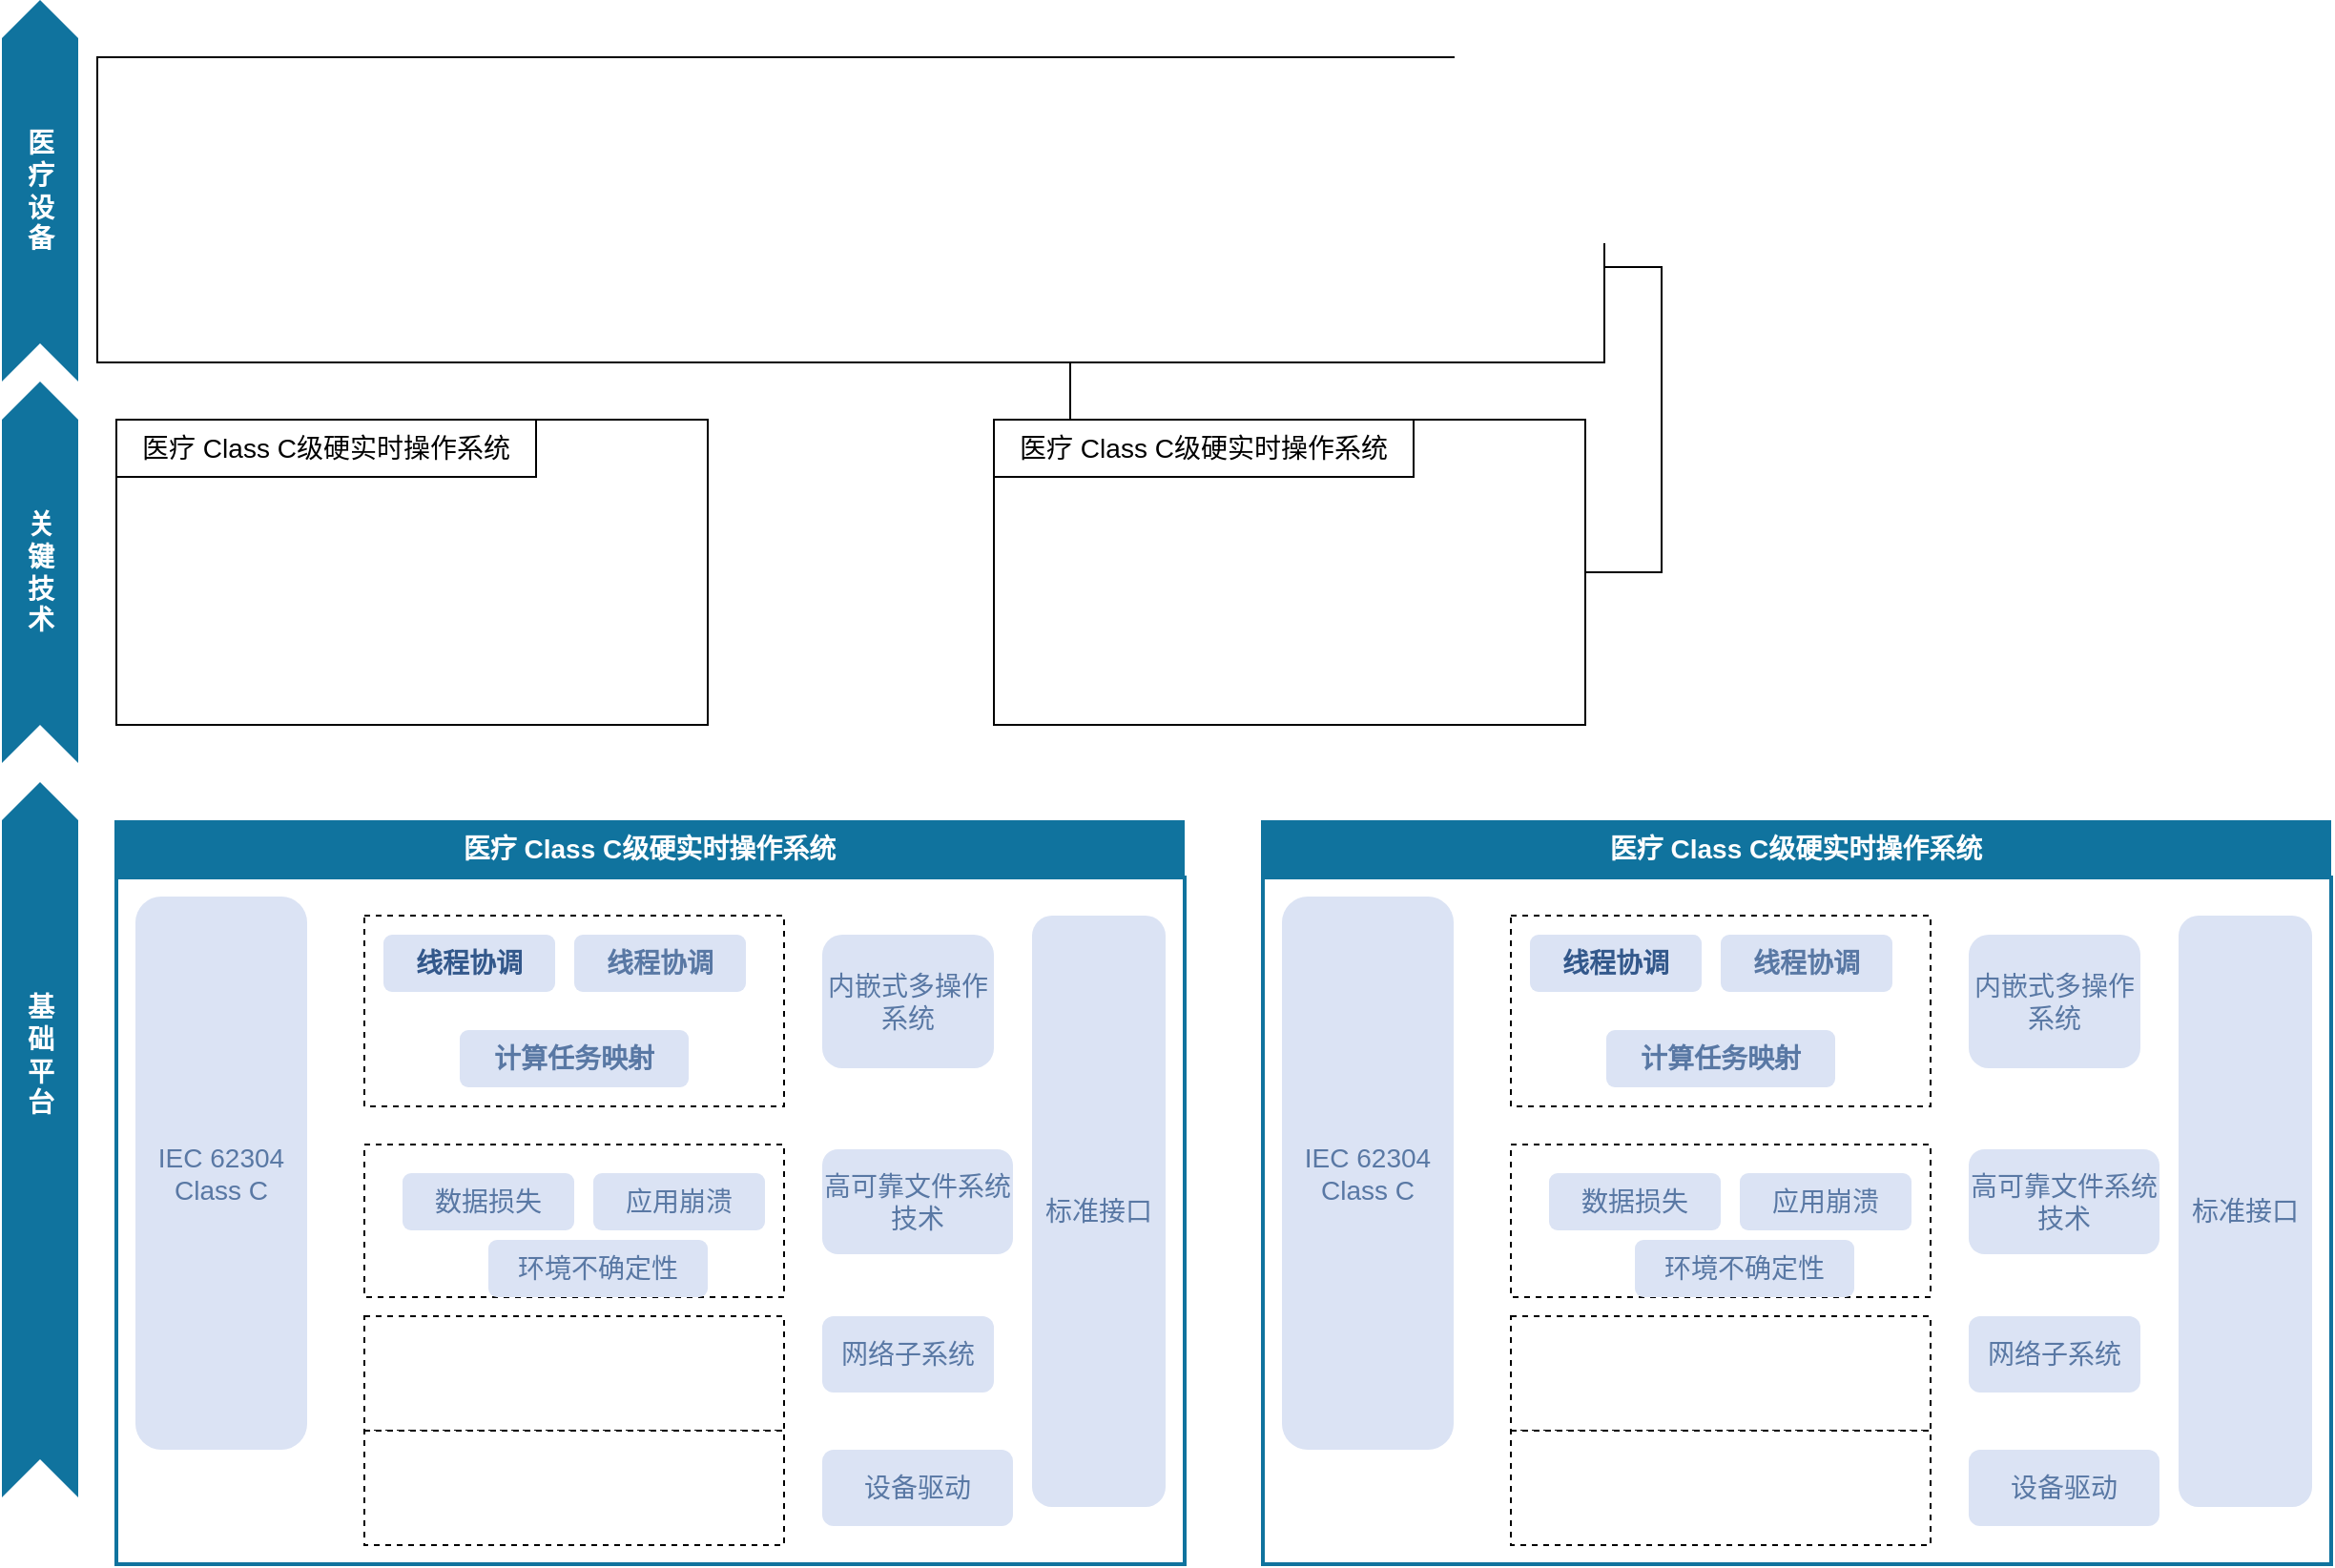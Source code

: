 <mxfile version="17.2.4" type="github">
  <diagram id="nfGo_dEASCfMza-7uzMA" name="Page-1">
    <mxGraphModel dx="1272" dy="2055" grid="1" gridSize="10" guides="1" tooltips="1" connect="1" arrows="1" fold="1" page="1" pageScale="1" pageWidth="827" pageHeight="1169" math="0" shadow="0">
      <root>
        <mxCell id="0" />
        <mxCell id="1" parent="0" />
        <mxCell id="fsiCqrYENN0JWxtmwpdx-13" value="" style="rounded=0;whiteSpace=wrap;html=1;fontSize=14;fontColor=#FFFFFF;strokeColor=#10739E;strokeWidth=2;" vertex="1" parent="1">
          <mxGeometry x="200" y="400" width="560" height="360" as="geometry" />
        </mxCell>
        <mxCell id="fsiCqrYENN0JWxtmwpdx-4" value="" style="group" vertex="1" connectable="0" parent="1">
          <mxGeometry x="140" y="350" width="207.5" height="240" as="geometry" />
        </mxCell>
        <mxCell id="fsiCqrYENN0JWxtmwpdx-1" value="" style="html=1;shape=mxgraph.infographic.ribbonSimple;notch1=20;notch2=20;fillColor=#10739E;strokeColor=none;align=center;verticalAlign=middle;fontColor=#ffffff;fontSize=14;fontStyle=1;rotation=90;horizontal=1;direction=west;flipV=0;flipH=0;textDirection=rtl;" vertex="1" parent="fsiCqrYENN0JWxtmwpdx-4">
          <mxGeometry x="-167.5" y="167.5" width="375" height="40" as="geometry" />
        </mxCell>
        <mxCell id="fsiCqrYENN0JWxtmwpdx-2" value="&lt;font color=&quot;#ffffff&quot; style=&quot;font-size: 14px&quot;&gt;&lt;b&gt;基础平台&lt;/b&gt;&lt;/font&gt;" style="text;html=1;strokeColor=none;fillColor=none;align=center;verticalAlign=middle;whiteSpace=wrap;rounded=0;" vertex="1" parent="fsiCqrYENN0JWxtmwpdx-4">
          <mxGeometry x="7.5" y="45" width="25" height="195" as="geometry" />
        </mxCell>
        <mxCell id="fsiCqrYENN0JWxtmwpdx-5" value="" style="group" vertex="1" connectable="0" parent="1">
          <mxGeometry x="140" y="140" width="40" height="200" as="geometry" />
        </mxCell>
        <mxCell id="fsiCqrYENN0JWxtmwpdx-6" value="" style="html=1;shape=mxgraph.infographic.ribbonSimple;notch1=20;notch2=20;fillColor=#10739E;strokeColor=none;align=center;verticalAlign=middle;fontColor=#ffffff;fontSize=14;fontStyle=1;rotation=90;horizontal=1;direction=west;flipV=0;flipH=0;textDirection=rtl;" vertex="1" parent="fsiCqrYENN0JWxtmwpdx-5">
          <mxGeometry x="-80" y="80" width="200" height="40" as="geometry" />
        </mxCell>
        <mxCell id="fsiCqrYENN0JWxtmwpdx-7" value="&lt;font color=&quot;#ffffff&quot; style=&quot;font-size: 14px&quot;&gt;&lt;b&gt;关键技术&lt;/b&gt;&lt;/font&gt;" style="text;html=1;strokeColor=none;fillColor=none;align=center;verticalAlign=middle;whiteSpace=wrap;rounded=0;" vertex="1" parent="fsiCqrYENN0JWxtmwpdx-5">
          <mxGeometry x="7.5" y="45" width="25" height="110" as="geometry" />
        </mxCell>
        <mxCell id="fsiCqrYENN0JWxtmwpdx-14" value="&lt;font color=&quot;#ffffff&quot;&gt;&lt;b&gt;医疗 Class C级硬实时操作系统&lt;/b&gt;&lt;/font&gt;" style="rounded=0;whiteSpace=wrap;html=1;fontSize=14;fontColor=#000000;fillColor=#10739E;strokeColor=none;" vertex="1" parent="1">
          <mxGeometry x="199" y="370" width="561" height="30" as="geometry" />
        </mxCell>
        <mxCell id="fsiCqrYENN0JWxtmwpdx-15" value="" style="group" vertex="1" connectable="0" parent="1">
          <mxGeometry x="140" y="-60" width="40" height="200" as="geometry" />
        </mxCell>
        <mxCell id="fsiCqrYENN0JWxtmwpdx-16" value="" style="html=1;shape=mxgraph.infographic.ribbonSimple;notch1=20;notch2=20;fillColor=#10739E;strokeColor=none;align=center;verticalAlign=middle;fontColor=#ffffff;fontSize=14;fontStyle=1;rotation=90;horizontal=1;direction=west;flipV=0;flipH=0;textDirection=rtl;" vertex="1" parent="fsiCqrYENN0JWxtmwpdx-15">
          <mxGeometry x="-80" y="80" width="200" height="40" as="geometry" />
        </mxCell>
        <mxCell id="fsiCqrYENN0JWxtmwpdx-17" value="&lt;font color=&quot;#ffffff&quot; style=&quot;font-size: 14px&quot;&gt;&lt;b&gt;医疗设备&lt;/b&gt;&lt;/font&gt;" style="text;html=1;strokeColor=none;fillColor=none;align=center;verticalAlign=middle;whiteSpace=wrap;rounded=0;" vertex="1" parent="fsiCqrYENN0JWxtmwpdx-15">
          <mxGeometry x="7.5" y="45" width="25" height="110" as="geometry" />
        </mxCell>
        <mxCell id="fsiCqrYENN0JWxtmwpdx-18" value="" style="rounded=0;whiteSpace=wrap;html=1;fontSize=14;fontColor=#FFFFFF;" vertex="1" parent="1">
          <mxGeometry x="700" y="80" width="310" height="160" as="geometry" />
        </mxCell>
        <mxCell id="fsiCqrYENN0JWxtmwpdx-19" value="医疗 Class C级硬实时操作系统" style="rounded=0;whiteSpace=wrap;html=1;fontSize=14;fontColor=#000000;" vertex="1" parent="1">
          <mxGeometry x="700" y="80" width="220" height="30" as="geometry" />
        </mxCell>
        <mxCell id="fsiCqrYENN0JWxtmwpdx-20" value="" style="rounded=0;whiteSpace=wrap;html=1;fontSize=14;fontColor=#FFFFFF;" vertex="1" parent="1">
          <mxGeometry x="200" y="160" width="310" height="160" as="geometry" />
        </mxCell>
        <mxCell id="fsiCqrYENN0JWxtmwpdx-21" value="医疗 Class C级硬实时操作系统" style="rounded=0;whiteSpace=wrap;html=1;fontSize=14;fontColor=#000000;" vertex="1" parent="1">
          <mxGeometry x="200" y="160" width="220" height="30" as="geometry" />
        </mxCell>
        <mxCell id="fsiCqrYENN0JWxtmwpdx-22" value="" style="rounded=0;whiteSpace=wrap;html=1;fontSize=14;fontColor=#FFFFFF;" vertex="1" parent="1">
          <mxGeometry x="660" y="160" width="310" height="160" as="geometry" />
        </mxCell>
        <mxCell id="fsiCqrYENN0JWxtmwpdx-23" value="医疗 Class C级硬实时操作系统" style="rounded=0;whiteSpace=wrap;html=1;fontSize=14;fontColor=#000000;" vertex="1" parent="1">
          <mxGeometry x="660" y="160" width="220" height="30" as="geometry" />
        </mxCell>
        <mxCell id="fsiCqrYENN0JWxtmwpdx-24" value="" style="rounded=0;whiteSpace=wrap;html=1;fontSize=14;fontColor=#FFFFFF;" vertex="1" parent="1">
          <mxGeometry x="190" y="-30" width="790" height="160" as="geometry" />
        </mxCell>
        <mxCell id="fsiCqrYENN0JWxtmwpdx-25" value="" style="rounded=0;whiteSpace=wrap;html=1;fontSize=14;fontColor=#000000;dashed=1;" vertex="1" parent="1">
          <mxGeometry x="330" y="420" width="220" height="100" as="geometry" />
        </mxCell>
        <mxCell id="fsiCqrYENN0JWxtmwpdx-27" value="&lt;font color=&quot;#33588b&quot;&gt;&lt;b&gt;线程协调&lt;/b&gt;&lt;/font&gt;" style="rounded=1;whiteSpace=wrap;html=1;dashed=1;fontSize=14;strokeColor=none;fillColor=#DBE3F4;" vertex="1" parent="1">
          <mxGeometry x="340" y="430" width="90" height="30" as="geometry" />
        </mxCell>
        <mxCell id="fsiCqrYENN0JWxtmwpdx-28" value="&lt;font color=&quot;#5978a4&quot;&gt;&lt;b&gt;线程协调&lt;/b&gt;&lt;/font&gt;" style="rounded=1;whiteSpace=wrap;html=1;dashed=1;fontSize=14;strokeColor=none;fillColor=#DBE3F4;" vertex="1" parent="1">
          <mxGeometry x="440" y="430" width="90" height="30" as="geometry" />
        </mxCell>
        <mxCell id="fsiCqrYENN0JWxtmwpdx-29" value="&lt;font color=&quot;#5978a4&quot;&gt;&lt;b&gt;计算任务映射&lt;/b&gt;&lt;/font&gt;" style="rounded=1;whiteSpace=wrap;html=1;dashed=1;fontSize=14;strokeColor=none;fillColor=#DBE3F4;" vertex="1" parent="1">
          <mxGeometry x="380" y="480" width="120" height="30" as="geometry" />
        </mxCell>
        <mxCell id="fsiCqrYENN0JWxtmwpdx-30" value="" style="rounded=0;whiteSpace=wrap;html=1;fontSize=14;fontColor=#000000;dashed=1;" vertex="1" parent="1">
          <mxGeometry x="330" y="540" width="220" height="80" as="geometry" />
        </mxCell>
        <mxCell id="fsiCqrYENN0JWxtmwpdx-31" value="&lt;font color=&quot;#5978a4&quot;&gt;数据损失&lt;/font&gt;" style="rounded=1;whiteSpace=wrap;html=1;dashed=1;fontSize=14;strokeColor=none;fillColor=#DBE3F4;" vertex="1" parent="1">
          <mxGeometry x="350" y="555" width="90" height="30" as="geometry" />
        </mxCell>
        <mxCell id="fsiCqrYENN0JWxtmwpdx-32" value="&lt;font color=&quot;#5978a4&quot;&gt;应用崩溃&lt;/font&gt;" style="rounded=1;whiteSpace=wrap;html=1;dashed=1;fontSize=14;strokeColor=none;fillColor=#DBE3F4;" vertex="1" parent="1">
          <mxGeometry x="450" y="555" width="90" height="30" as="geometry" />
        </mxCell>
        <mxCell id="fsiCqrYENN0JWxtmwpdx-33" value="&lt;font color=&quot;#5978a4&quot;&gt;IEC 62304 Class C&lt;/font&gt;" style="rounded=1;whiteSpace=wrap;html=1;dashed=1;fontSize=14;strokeColor=none;fillColor=#DBE3F4;" vertex="1" parent="1">
          <mxGeometry x="210" y="410" width="90" height="290" as="geometry" />
        </mxCell>
        <mxCell id="fsiCqrYENN0JWxtmwpdx-34" value="&lt;font color=&quot;#5978a4&quot;&gt;内嵌式多操作系统&lt;/font&gt;" style="rounded=1;whiteSpace=wrap;html=1;dashed=1;fontSize=14;strokeColor=none;fillColor=#DBE3F4;" vertex="1" parent="1">
          <mxGeometry x="570" y="430" width="90" height="70" as="geometry" />
        </mxCell>
        <mxCell id="fsiCqrYENN0JWxtmwpdx-35" value="&lt;font color=&quot;#5978a4&quot;&gt;高可靠文件系统技术&lt;/font&gt;" style="rounded=1;whiteSpace=wrap;html=1;dashed=1;fontSize=14;strokeColor=none;fillColor=#DBE3F4;" vertex="1" parent="1">
          <mxGeometry x="570" y="542.5" width="100" height="55" as="geometry" />
        </mxCell>
        <mxCell id="fsiCqrYENN0JWxtmwpdx-36" value="&lt;font color=&quot;#5978a4&quot;&gt;网络子系统&lt;/font&gt;" style="rounded=1;whiteSpace=wrap;html=1;dashed=1;fontSize=14;strokeColor=none;fillColor=#DBE3F4;" vertex="1" parent="1">
          <mxGeometry x="570" y="630" width="90" height="40" as="geometry" />
        </mxCell>
        <mxCell id="fsiCqrYENN0JWxtmwpdx-37" value="&lt;font color=&quot;#5978a4&quot;&gt;标准接口&lt;/font&gt;" style="rounded=1;whiteSpace=wrap;html=1;dashed=1;fontSize=14;strokeColor=none;fillColor=#DBE3F4;" vertex="1" parent="1">
          <mxGeometry x="680" y="420" width="70" height="310" as="geometry" />
        </mxCell>
        <mxCell id="fsiCqrYENN0JWxtmwpdx-38" value="" style="rounded=0;whiteSpace=wrap;html=1;fontSize=14;fontColor=#000000;dashed=1;" vertex="1" parent="1">
          <mxGeometry x="330" y="630" width="220" height="60" as="geometry" />
        </mxCell>
        <mxCell id="fsiCqrYENN0JWxtmwpdx-40" value="&lt;font color=&quot;#5978a4&quot;&gt;环境不确定性&lt;/font&gt;" style="rounded=1;whiteSpace=wrap;html=1;dashed=1;fontSize=14;strokeColor=none;fillColor=#DBE3F4;" vertex="1" parent="1">
          <mxGeometry x="395" y="590" width="115" height="30" as="geometry" />
        </mxCell>
        <mxCell id="fsiCqrYENN0JWxtmwpdx-41" value="&lt;font color=&quot;#5978a4&quot;&gt;设备驱动&lt;/font&gt;" style="rounded=1;whiteSpace=wrap;html=1;dashed=1;fontSize=14;strokeColor=none;fillColor=#DBE3F4;" vertex="1" parent="1">
          <mxGeometry x="570" y="700" width="100" height="40" as="geometry" />
        </mxCell>
        <mxCell id="fsiCqrYENN0JWxtmwpdx-42" value="" style="rounded=0;whiteSpace=wrap;html=1;fontSize=14;fontColor=#000000;dashed=1;" vertex="1" parent="1">
          <mxGeometry x="330" y="690" width="220" height="60" as="geometry" />
        </mxCell>
        <mxCell id="fsiCqrYENN0JWxtmwpdx-43" value="" style="rounded=0;whiteSpace=wrap;html=1;fontSize=14;fontColor=#FFFFFF;strokeColor=#10739E;strokeWidth=2;" vertex="1" parent="1">
          <mxGeometry x="801" y="400" width="560" height="360" as="geometry" />
        </mxCell>
        <mxCell id="fsiCqrYENN0JWxtmwpdx-44" value="&lt;font color=&quot;#ffffff&quot;&gt;&lt;b&gt;医疗 Class C级硬实时操作系统&lt;/b&gt;&lt;/font&gt;" style="rounded=0;whiteSpace=wrap;html=1;fontSize=14;fontColor=#000000;fillColor=#10739E;strokeColor=none;" vertex="1" parent="1">
          <mxGeometry x="800" y="370" width="561" height="30" as="geometry" />
        </mxCell>
        <mxCell id="fsiCqrYENN0JWxtmwpdx-45" value="" style="rounded=0;whiteSpace=wrap;html=1;fontSize=14;fontColor=#000000;dashed=1;" vertex="1" parent="1">
          <mxGeometry x="931" y="420" width="220" height="100" as="geometry" />
        </mxCell>
        <mxCell id="fsiCqrYENN0JWxtmwpdx-46" value="&lt;font color=&quot;#33588b&quot;&gt;&lt;b&gt;线程协调&lt;/b&gt;&lt;/font&gt;" style="rounded=1;whiteSpace=wrap;html=1;dashed=1;fontSize=14;strokeColor=none;fillColor=#DBE3F4;" vertex="1" parent="1">
          <mxGeometry x="941" y="430" width="90" height="30" as="geometry" />
        </mxCell>
        <mxCell id="fsiCqrYENN0JWxtmwpdx-47" value="&lt;font color=&quot;#5978a4&quot;&gt;&lt;b&gt;线程协调&lt;/b&gt;&lt;/font&gt;" style="rounded=1;whiteSpace=wrap;html=1;dashed=1;fontSize=14;strokeColor=none;fillColor=#DBE3F4;" vertex="1" parent="1">
          <mxGeometry x="1041" y="430" width="90" height="30" as="geometry" />
        </mxCell>
        <mxCell id="fsiCqrYENN0JWxtmwpdx-48" value="&lt;font color=&quot;#5978a4&quot;&gt;&lt;b&gt;计算任务映射&lt;/b&gt;&lt;/font&gt;" style="rounded=1;whiteSpace=wrap;html=1;dashed=1;fontSize=14;strokeColor=none;fillColor=#DBE3F4;" vertex="1" parent="1">
          <mxGeometry x="981" y="480" width="120" height="30" as="geometry" />
        </mxCell>
        <mxCell id="fsiCqrYENN0JWxtmwpdx-49" value="" style="rounded=0;whiteSpace=wrap;html=1;fontSize=14;fontColor=#000000;dashed=1;" vertex="1" parent="1">
          <mxGeometry x="931" y="540" width="220" height="80" as="geometry" />
        </mxCell>
        <mxCell id="fsiCqrYENN0JWxtmwpdx-50" value="&lt;font color=&quot;#5978a4&quot;&gt;数据损失&lt;/font&gt;" style="rounded=1;whiteSpace=wrap;html=1;dashed=1;fontSize=14;strokeColor=none;fillColor=#DBE3F4;" vertex="1" parent="1">
          <mxGeometry x="951" y="555" width="90" height="30" as="geometry" />
        </mxCell>
        <mxCell id="fsiCqrYENN0JWxtmwpdx-51" value="&lt;font color=&quot;#5978a4&quot;&gt;应用崩溃&lt;/font&gt;" style="rounded=1;whiteSpace=wrap;html=1;dashed=1;fontSize=14;strokeColor=none;fillColor=#DBE3F4;" vertex="1" parent="1">
          <mxGeometry x="1051" y="555" width="90" height="30" as="geometry" />
        </mxCell>
        <mxCell id="fsiCqrYENN0JWxtmwpdx-52" value="&lt;font color=&quot;#5978a4&quot;&gt;IEC 62304 Class C&lt;/font&gt;" style="rounded=1;whiteSpace=wrap;html=1;dashed=1;fontSize=14;strokeColor=none;fillColor=#DBE3F4;" vertex="1" parent="1">
          <mxGeometry x="811" y="410" width="90" height="290" as="geometry" />
        </mxCell>
        <mxCell id="fsiCqrYENN0JWxtmwpdx-53" value="&lt;font color=&quot;#5978a4&quot;&gt;内嵌式多操作系统&lt;/font&gt;" style="rounded=1;whiteSpace=wrap;html=1;dashed=1;fontSize=14;strokeColor=none;fillColor=#DBE3F4;" vertex="1" parent="1">
          <mxGeometry x="1171" y="430" width="90" height="70" as="geometry" />
        </mxCell>
        <mxCell id="fsiCqrYENN0JWxtmwpdx-54" value="&lt;font color=&quot;#5978a4&quot;&gt;高可靠文件系统技术&lt;/font&gt;" style="rounded=1;whiteSpace=wrap;html=1;dashed=1;fontSize=14;strokeColor=none;fillColor=#DBE3F4;" vertex="1" parent="1">
          <mxGeometry x="1171" y="542.5" width="100" height="55" as="geometry" />
        </mxCell>
        <mxCell id="fsiCqrYENN0JWxtmwpdx-55" value="&lt;font color=&quot;#5978a4&quot;&gt;网络子系统&lt;/font&gt;" style="rounded=1;whiteSpace=wrap;html=1;dashed=1;fontSize=14;strokeColor=none;fillColor=#DBE3F4;" vertex="1" parent="1">
          <mxGeometry x="1171" y="630" width="90" height="40" as="geometry" />
        </mxCell>
        <mxCell id="fsiCqrYENN0JWxtmwpdx-56" value="&lt;font color=&quot;#5978a4&quot;&gt;标准接口&lt;/font&gt;" style="rounded=1;whiteSpace=wrap;html=1;dashed=1;fontSize=14;strokeColor=none;fillColor=#DBE3F4;" vertex="1" parent="1">
          <mxGeometry x="1281" y="420" width="70" height="310" as="geometry" />
        </mxCell>
        <mxCell id="fsiCqrYENN0JWxtmwpdx-57" value="" style="rounded=0;whiteSpace=wrap;html=1;fontSize=14;fontColor=#000000;dashed=1;" vertex="1" parent="1">
          <mxGeometry x="931" y="630" width="220" height="60" as="geometry" />
        </mxCell>
        <mxCell id="fsiCqrYENN0JWxtmwpdx-58" value="&lt;font color=&quot;#5978a4&quot;&gt;环境不确定性&lt;/font&gt;" style="rounded=1;whiteSpace=wrap;html=1;dashed=1;fontSize=14;strokeColor=none;fillColor=#DBE3F4;" vertex="1" parent="1">
          <mxGeometry x="996" y="590" width="115" height="30" as="geometry" />
        </mxCell>
        <mxCell id="fsiCqrYENN0JWxtmwpdx-59" value="&lt;font color=&quot;#5978a4&quot;&gt;设备驱动&lt;/font&gt;" style="rounded=1;whiteSpace=wrap;html=1;dashed=1;fontSize=14;strokeColor=none;fillColor=#DBE3F4;" vertex="1" parent="1">
          <mxGeometry x="1171" y="700" width="100" height="40" as="geometry" />
        </mxCell>
        <mxCell id="fsiCqrYENN0JWxtmwpdx-60" value="" style="rounded=0;whiteSpace=wrap;html=1;fontSize=14;fontColor=#000000;dashed=1;" vertex="1" parent="1">
          <mxGeometry x="931" y="690" width="220" height="60" as="geometry" />
        </mxCell>
      </root>
    </mxGraphModel>
  </diagram>
</mxfile>
